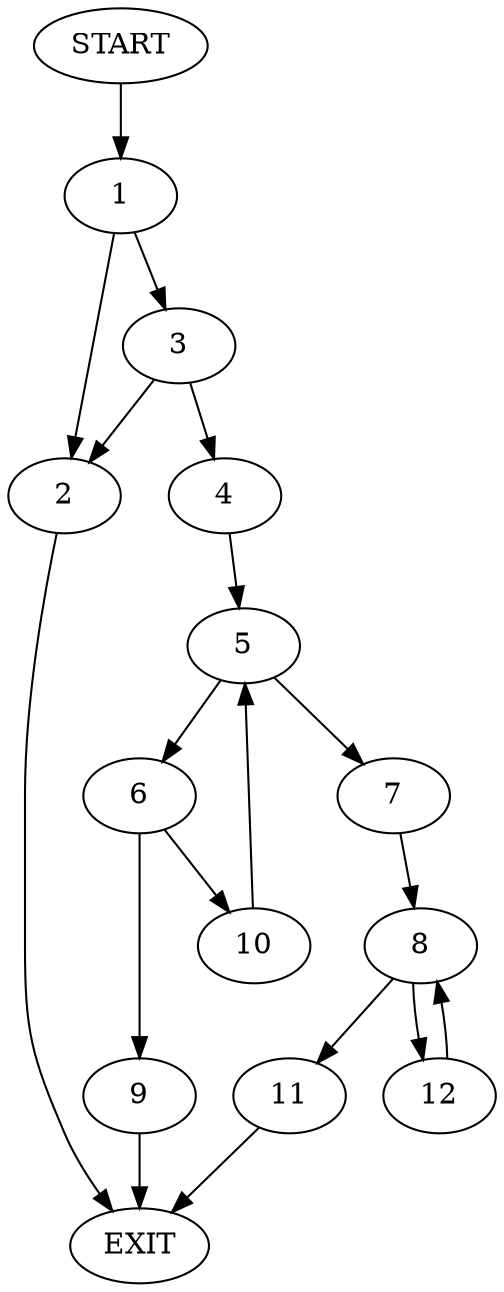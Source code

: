 digraph {
0 [label="START"]
13 [label="EXIT"]
0 -> 1
1 -> 2
1 -> 3
2 -> 13
3 -> 4
3 -> 2
4 -> 5
5 -> 6
5 -> 7
7 -> 8
6 -> 9
6 -> 10
10 -> 5
9 -> 13
8 -> 11
8 -> 12
11 -> 13
12 -> 8
}
